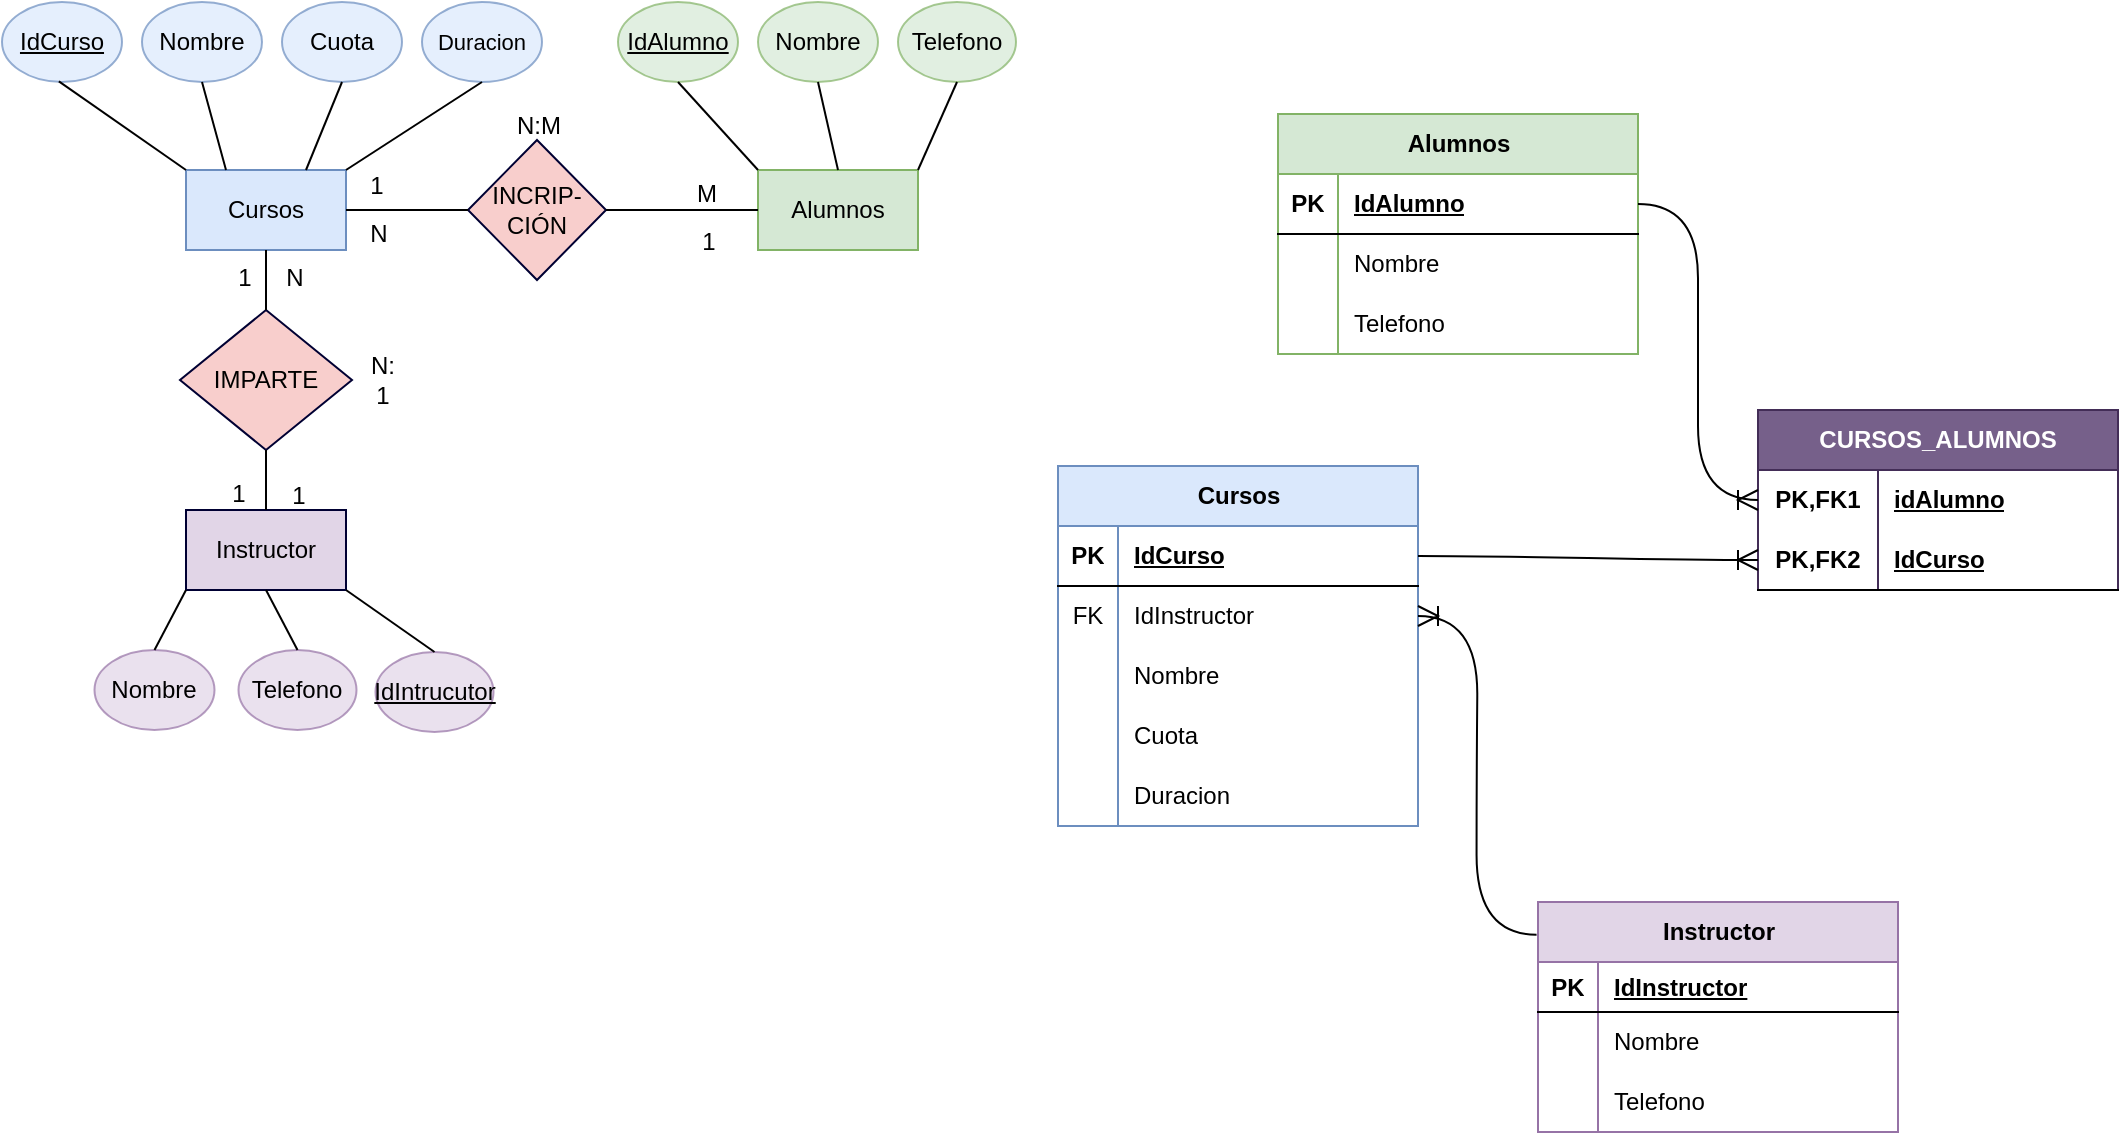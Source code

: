 <mxfile version="24.7.8">
  <diagram name="Página-1" id="Pz7LjajtWcB5uDyHiZPh">
    <mxGraphModel dx="1548" dy="707" grid="1" gridSize="10" guides="1" tooltips="1" connect="1" arrows="1" fold="1" page="1" pageScale="1" pageWidth="827" pageHeight="1169" math="0" shadow="0">
      <root>
        <mxCell id="0" />
        <mxCell id="1" parent="0" />
        <mxCell id="C_syPbEpF1C3oZteyf8w-23" value="&lt;font style=&quot;font-size: 11px;&quot;&gt;Duracion&lt;/font&gt;" style="ellipse;whiteSpace=wrap;html=1;fillColor=#dae8fc;strokeColor=#6c8ebf;fillStyle=auto;opacity=70;" parent="1" vertex="1">
          <mxGeometry x="452" y="220" width="60" height="40" as="geometry" />
        </mxCell>
        <mxCell id="C_syPbEpF1C3oZteyf8w-2" value="Cursos" style="rounded=0;whiteSpace=wrap;html=1;fillColor=#dae8fc;strokeColor=#6c8ebf;" parent="1" vertex="1">
          <mxGeometry x="334" y="304" width="80" height="40" as="geometry" />
        </mxCell>
        <mxCell id="C_syPbEpF1C3oZteyf8w-8" value="&lt;u&gt;IdCurso&lt;/u&gt;" style="ellipse;whiteSpace=wrap;html=1;fillColor=#dae8fc;strokeColor=#6c8ebf;fillStyle=auto;opacity=70;" parent="1" vertex="1">
          <mxGeometry x="242" y="220" width="60" height="40" as="geometry" />
        </mxCell>
        <mxCell id="C_syPbEpF1C3oZteyf8w-10" value="Nombre" style="ellipse;whiteSpace=wrap;html=1;fillColor=#dae8fc;strokeColor=#6c8ebf;fillStyle=auto;opacity=70;" parent="1" vertex="1">
          <mxGeometry x="312" y="220" width="60" height="40" as="geometry" />
        </mxCell>
        <mxCell id="C_syPbEpF1C3oZteyf8w-11" value="Cuota" style="ellipse;whiteSpace=wrap;html=1;fillColor=#dae8fc;strokeColor=#6c8ebf;fillStyle=auto;opacity=70;" parent="1" vertex="1">
          <mxGeometry x="382" y="220" width="60" height="40" as="geometry" />
        </mxCell>
        <mxCell id="C_syPbEpF1C3oZteyf8w-26" value="IMPARTE" style="rhombus;whiteSpace=wrap;html=1;fillColor=#f8cecc;strokeColor=#000033;" parent="1" vertex="1">
          <mxGeometry x="331" y="374" width="86" height="70" as="geometry" />
        </mxCell>
        <mxCell id="C_syPbEpF1C3oZteyf8w-27" value="Instructor" style="rounded=0;whiteSpace=wrap;html=1;fillColor=#e1d5e7;strokeColor=#000033;" parent="1" vertex="1">
          <mxGeometry x="334" y="474" width="80" height="40" as="geometry" />
        </mxCell>
        <mxCell id="C_syPbEpF1C3oZteyf8w-29" value="Nombre" style="ellipse;whiteSpace=wrap;html=1;fillColor=#e1d5e7;strokeColor=#9673a6;fillStyle=auto;opacity=70;" parent="1" vertex="1">
          <mxGeometry x="288.25" y="544" width="60" height="40" as="geometry" />
        </mxCell>
        <mxCell id="C_syPbEpF1C3oZteyf8w-30" value="Telefono" style="ellipse;whiteSpace=wrap;html=1;fillColor=#e1d5e7;strokeColor=#9673a6;fillStyle=auto;opacity=70;" parent="1" vertex="1">
          <mxGeometry x="360.25" y="544" width="59" height="40" as="geometry" />
        </mxCell>
        <mxCell id="C_syPbEpF1C3oZteyf8w-33" value="Alumnos" style="rounded=0;whiteSpace=wrap;html=1;fillColor=#d5e8d4;strokeColor=#82b366;" parent="1" vertex="1">
          <mxGeometry x="620" y="304" width="80" height="40" as="geometry" />
        </mxCell>
        <mxCell id="C_syPbEpF1C3oZteyf8w-34" value="Nombre" style="ellipse;whiteSpace=wrap;html=1;fillColor=#d5e8d4;strokeColor=#82b366;fillStyle=auto;opacity=70;" parent="1" vertex="1">
          <mxGeometry x="620" y="220" width="60" height="40" as="geometry" />
        </mxCell>
        <mxCell id="C_syPbEpF1C3oZteyf8w-35" value="Telefono" style="ellipse;whiteSpace=wrap;html=1;fillColor=#d5e8d4;strokeColor=#82b366;fillStyle=auto;opacity=70;" parent="1" vertex="1">
          <mxGeometry x="690" y="220" width="59" height="40" as="geometry" />
        </mxCell>
        <mxCell id="C_syPbEpF1C3oZteyf8w-36" value="INCRIP-&lt;div&gt;CIÓN&lt;/div&gt;" style="rhombus;whiteSpace=wrap;html=1;fillColor=#f8cecc;strokeColor=#000033;" parent="1" vertex="1">
          <mxGeometry x="475" y="289" width="69" height="70" as="geometry" />
        </mxCell>
        <mxCell id="C_syPbEpF1C3oZteyf8w-41" value="" style="endArrow=none;html=1;rounded=0;entryX=0;entryY=0.5;entryDx=0;entryDy=0;exitX=1;exitY=0.5;exitDx=0;exitDy=0;" parent="1" source="C_syPbEpF1C3oZteyf8w-2" target="C_syPbEpF1C3oZteyf8w-36" edge="1">
          <mxGeometry width="50" height="50" relative="1" as="geometry">
            <mxPoint x="420" y="324" as="sourcePoint" />
            <mxPoint x="490" y="404" as="targetPoint" />
          </mxGeometry>
        </mxCell>
        <mxCell id="C_syPbEpF1C3oZteyf8w-47" value="" style="endArrow=none;html=1;rounded=0;entryX=0.5;entryY=1;entryDx=0;entryDy=0;exitX=0.5;exitY=0;exitDx=0;exitDy=0;" parent="1" source="C_syPbEpF1C3oZteyf8w-26" target="C_syPbEpF1C3oZteyf8w-2" edge="1">
          <mxGeometry width="50" height="50" relative="1" as="geometry">
            <mxPoint x="440" y="404" as="sourcePoint" />
            <mxPoint x="490" y="354" as="targetPoint" />
          </mxGeometry>
        </mxCell>
        <mxCell id="C_syPbEpF1C3oZteyf8w-48" value="" style="endArrow=none;html=1;rounded=0;entryX=0.5;entryY=1;entryDx=0;entryDy=0;exitX=1;exitY=0;exitDx=0;exitDy=0;fontStyle=1;" parent="1" source="C_syPbEpF1C3oZteyf8w-2" target="C_syPbEpF1C3oZteyf8w-23" edge="1">
          <mxGeometry width="50" height="50" relative="1" as="geometry">
            <mxPoint x="370" y="344" as="sourcePoint" />
            <mxPoint x="420" y="294" as="targetPoint" />
          </mxGeometry>
        </mxCell>
        <mxCell id="C_syPbEpF1C3oZteyf8w-49" value="" style="endArrow=none;html=1;rounded=0;entryX=0.5;entryY=1;entryDx=0;entryDy=0;exitX=0.75;exitY=0;exitDx=0;exitDy=0;" parent="1" source="C_syPbEpF1C3oZteyf8w-2" target="C_syPbEpF1C3oZteyf8w-11" edge="1">
          <mxGeometry width="50" height="50" relative="1" as="geometry">
            <mxPoint x="381" y="316" as="sourcePoint" />
            <mxPoint x="492" y="270" as="targetPoint" />
          </mxGeometry>
        </mxCell>
        <mxCell id="C_syPbEpF1C3oZteyf8w-51" value="" style="endArrow=none;html=1;rounded=0;entryX=0.5;entryY=1;entryDx=0;entryDy=0;exitX=0.25;exitY=0;exitDx=0;exitDy=0;" parent="1" source="C_syPbEpF1C3oZteyf8w-2" target="C_syPbEpF1C3oZteyf8w-10" edge="1">
          <mxGeometry width="50" height="50" relative="1" as="geometry">
            <mxPoint x="384" y="314" as="sourcePoint" />
            <mxPoint x="422" y="270" as="targetPoint" />
          </mxGeometry>
        </mxCell>
        <mxCell id="C_syPbEpF1C3oZteyf8w-52" value="" style="endArrow=none;html=1;rounded=0;entryX=0.474;entryY=0.993;entryDx=0;entryDy=0;entryPerimeter=0;exitX=0;exitY=0;exitDx=0;exitDy=0;" parent="1" source="C_syPbEpF1C3oZteyf8w-2" target="C_syPbEpF1C3oZteyf8w-8" edge="1">
          <mxGeometry width="50" height="50" relative="1" as="geometry">
            <mxPoint x="340" y="300" as="sourcePoint" />
            <mxPoint x="352" y="270" as="targetPoint" />
          </mxGeometry>
        </mxCell>
        <mxCell id="C_syPbEpF1C3oZteyf8w-55" value="" style="endArrow=none;html=1;rounded=0;entryX=0.5;entryY=1;entryDx=0;entryDy=0;exitX=0.5;exitY=0;exitDx=0;exitDy=0;" parent="1" source="C_syPbEpF1C3oZteyf8w-27" target="C_syPbEpF1C3oZteyf8w-26" edge="1">
          <mxGeometry width="50" height="50" relative="1" as="geometry">
            <mxPoint x="400" y="484" as="sourcePoint" />
            <mxPoint x="450" y="434" as="targetPoint" />
          </mxGeometry>
        </mxCell>
        <mxCell id="C_syPbEpF1C3oZteyf8w-58" value="" style="endArrow=none;html=1;rounded=0;entryX=0;entryY=1;entryDx=0;entryDy=0;exitX=0.5;exitY=0;exitDx=0;exitDy=0;" parent="1" source="C_syPbEpF1C3oZteyf8w-29" target="C_syPbEpF1C3oZteyf8w-27" edge="1">
          <mxGeometry width="50" height="50" relative="1" as="geometry">
            <mxPoint x="313" y="551" as="sourcePoint" />
            <mxPoint x="384" y="524" as="targetPoint" />
          </mxGeometry>
        </mxCell>
        <mxCell id="C_syPbEpF1C3oZteyf8w-59" value="" style="endArrow=none;html=1;rounded=0;exitX=0.5;exitY=0;exitDx=0;exitDy=0;entryX=0.5;entryY=1;entryDx=0;entryDy=0;" parent="1" source="C_syPbEpF1C3oZteyf8w-30" edge="1" target="C_syPbEpF1C3oZteyf8w-27">
          <mxGeometry width="50" height="50" relative="1" as="geometry">
            <mxPoint x="383" y="551" as="sourcePoint" />
            <mxPoint x="380" y="520" as="targetPoint" />
          </mxGeometry>
        </mxCell>
        <mxCell id="C_syPbEpF1C3oZteyf8w-60" value="" style="endArrow=none;html=1;rounded=0;entryX=0;entryY=0.5;entryDx=0;entryDy=0;exitX=1;exitY=0.5;exitDx=0;exitDy=0;" parent="1" source="C_syPbEpF1C3oZteyf8w-36" target="C_syPbEpF1C3oZteyf8w-33" edge="1">
          <mxGeometry width="50" height="50" relative="1" as="geometry">
            <mxPoint x="550" y="326" as="sourcePoint" />
            <mxPoint x="530" y="274" as="targetPoint" />
          </mxGeometry>
        </mxCell>
        <mxCell id="C_syPbEpF1C3oZteyf8w-61" value="" style="endArrow=none;html=1;rounded=0;entryX=0.5;entryY=0;entryDx=0;entryDy=0;exitX=0.5;exitY=1;exitDx=0;exitDy=0;" parent="1" source="C_syPbEpF1C3oZteyf8w-34" target="C_syPbEpF1C3oZteyf8w-33" edge="1">
          <mxGeometry width="50" height="50" relative="1" as="geometry">
            <mxPoint x="560" y="336" as="sourcePoint" />
            <mxPoint x="620" y="336" as="targetPoint" />
          </mxGeometry>
        </mxCell>
        <mxCell id="C_syPbEpF1C3oZteyf8w-62" value="" style="endArrow=none;html=1;rounded=0;entryX=0.5;entryY=1;entryDx=0;entryDy=0;exitX=1;exitY=0;exitDx=0;exitDy=0;" parent="1" target="C_syPbEpF1C3oZteyf8w-35" edge="1" source="C_syPbEpF1C3oZteyf8w-33">
          <mxGeometry width="50" height="50" relative="1" as="geometry">
            <mxPoint x="690" y="300" as="sourcePoint" />
            <mxPoint x="630" y="346" as="targetPoint" />
          </mxGeometry>
        </mxCell>
        <mxCell id="C_syPbEpF1C3oZteyf8w-69" value="1" style="text;html=1;align=center;verticalAlign=middle;resizable=0;points=[];autosize=1;strokeColor=none;fillColor=none;" parent="1" vertex="1">
          <mxGeometry x="414" y="297" width="30" height="30" as="geometry" />
        </mxCell>
        <mxCell id="C_syPbEpF1C3oZteyf8w-70" value="N" style="text;html=1;align=center;verticalAlign=middle;resizable=0;points=[];autosize=1;strokeColor=none;fillColor=none;" parent="1" vertex="1">
          <mxGeometry x="415" y="321" width="30" height="30" as="geometry" />
        </mxCell>
        <mxCell id="C_syPbEpF1C3oZteyf8w-71" value="M" style="text;html=1;align=center;verticalAlign=middle;resizable=0;points=[];autosize=1;strokeColor=none;fillColor=none;" parent="1" vertex="1">
          <mxGeometry x="579" y="301" width="30" height="30" as="geometry" />
        </mxCell>
        <mxCell id="C_syPbEpF1C3oZteyf8w-72" value="1" style="text;html=1;align=center;verticalAlign=middle;resizable=0;points=[];autosize=1;strokeColor=none;fillColor=none;" parent="1" vertex="1">
          <mxGeometry x="580" y="325" width="30" height="30" as="geometry" />
        </mxCell>
        <mxCell id="C_syPbEpF1C3oZteyf8w-76" value="N:M" style="text;html=1;align=center;verticalAlign=middle;resizable=0;points=[];autosize=1;strokeColor=none;fillColor=none;" parent="1" vertex="1">
          <mxGeometry x="484.5" y="267" width="50" height="30" as="geometry" />
        </mxCell>
        <mxCell id="C_syPbEpF1C3oZteyf8w-77" value="N" style="text;html=1;align=center;verticalAlign=middle;resizable=0;points=[];autosize=1;strokeColor=none;fillColor=none;" parent="1" vertex="1">
          <mxGeometry x="373" y="343" width="30" height="30" as="geometry" />
        </mxCell>
        <mxCell id="C_syPbEpF1C3oZteyf8w-79" value="1" style="text;html=1;align=center;verticalAlign=middle;resizable=0;points=[];autosize=1;strokeColor=none;fillColor=none;" parent="1" vertex="1">
          <mxGeometry x="348" y="343" width="30" height="30" as="geometry" />
        </mxCell>
        <mxCell id="C_syPbEpF1C3oZteyf8w-80" value="1" style="text;html=1;align=center;verticalAlign=middle;resizable=0;points=[];autosize=1;strokeColor=none;fillColor=none;" parent="1" vertex="1">
          <mxGeometry x="375" y="452" width="30" height="30" as="geometry" />
        </mxCell>
        <mxCell id="C_syPbEpF1C3oZteyf8w-81" value="1" style="text;html=1;align=center;verticalAlign=middle;resizable=0;points=[];autosize=1;strokeColor=none;fillColor=none;" parent="1" vertex="1">
          <mxGeometry x="345" y="451" width="30" height="30" as="geometry" />
        </mxCell>
        <mxCell id="C_syPbEpF1C3oZteyf8w-82" value="N:&lt;div&gt;1&lt;/div&gt;" style="text;html=1;align=center;verticalAlign=middle;resizable=0;points=[];autosize=1;strokeColor=none;fillColor=none;" parent="1" vertex="1">
          <mxGeometry x="412" y="389" width="40" height="40" as="geometry" />
        </mxCell>
        <mxCell id="1zRwrYpFxYvpwaSCA1qy-1" value="&lt;u&gt;IdIntrucutor&lt;/u&gt;" style="ellipse;whiteSpace=wrap;html=1;fillColor=#e1d5e7;strokeColor=#9673a6;fillStyle=auto;opacity=70;" parent="1" vertex="1">
          <mxGeometry x="428.75" y="545" width="59" height="40" as="geometry" />
        </mxCell>
        <mxCell id="1zRwrYpFxYvpwaSCA1qy-2" value="" style="endArrow=none;html=1;rounded=0;entryX=1;entryY=1;entryDx=0;entryDy=0;exitX=0.5;exitY=0;exitDx=0;exitDy=0;" parent="1" source="1zRwrYpFxYvpwaSCA1qy-1" target="C_syPbEpF1C3oZteyf8w-27" edge="1">
          <mxGeometry width="50" height="50" relative="1" as="geometry">
            <mxPoint x="451.5" y="552" as="sourcePoint" />
            <mxPoint x="466.5" y="514" as="targetPoint" />
          </mxGeometry>
        </mxCell>
        <mxCell id="1zRwrYpFxYvpwaSCA1qy-4" value="&lt;u&gt;IdAlumno&lt;/u&gt;" style="ellipse;whiteSpace=wrap;html=1;fillColor=#d5e8d4;strokeColor=#82b366;fillStyle=auto;opacity=70;" parent="1" vertex="1">
          <mxGeometry x="550" y="220" width="60" height="40" as="geometry" />
        </mxCell>
        <mxCell id="1zRwrYpFxYvpwaSCA1qy-5" value="" style="endArrow=none;html=1;rounded=0;entryX=0;entryY=0;entryDx=0;entryDy=0;exitX=0.5;exitY=1;exitDx=0;exitDy=0;" parent="1" source="1zRwrYpFxYvpwaSCA1qy-4" edge="1" target="C_syPbEpF1C3oZteyf8w-33">
          <mxGeometry width="50" height="50" relative="1" as="geometry">
            <mxPoint x="540" y="336" as="sourcePoint" />
            <mxPoint x="610" y="306" as="targetPoint" />
          </mxGeometry>
        </mxCell>
        <mxCell id="s9vefQxfr-KMUr7xu0PP-1" value="Cursos" style="shape=table;startSize=30;container=1;collapsible=1;childLayout=tableLayout;fixedRows=1;rowLines=0;fontStyle=1;align=center;resizeLast=1;html=1;fillColor=#dae8fc;strokeColor=#6c8ebf;" vertex="1" parent="1">
          <mxGeometry x="770" y="452" width="180" height="180" as="geometry" />
        </mxCell>
        <mxCell id="s9vefQxfr-KMUr7xu0PP-2" value="" style="shape=tableRow;horizontal=0;startSize=0;swimlaneHead=0;swimlaneBody=0;fillColor=none;collapsible=0;dropTarget=0;points=[[0,0.5],[1,0.5]];portConstraint=eastwest;top=0;left=0;right=0;bottom=1;" vertex="1" parent="s9vefQxfr-KMUr7xu0PP-1">
          <mxGeometry y="30" width="180" height="30" as="geometry" />
        </mxCell>
        <mxCell id="s9vefQxfr-KMUr7xu0PP-3" value="PK" style="shape=partialRectangle;connectable=0;fillColor=none;top=0;left=0;bottom=0;right=0;fontStyle=1;overflow=hidden;whiteSpace=wrap;html=1;" vertex="1" parent="s9vefQxfr-KMUr7xu0PP-2">
          <mxGeometry width="30" height="30" as="geometry">
            <mxRectangle width="30" height="30" as="alternateBounds" />
          </mxGeometry>
        </mxCell>
        <mxCell id="s9vefQxfr-KMUr7xu0PP-4" value="IdCurso" style="shape=partialRectangle;connectable=0;fillColor=none;top=0;left=0;bottom=0;right=0;align=left;spacingLeft=6;fontStyle=5;overflow=hidden;whiteSpace=wrap;html=1;" vertex="1" parent="s9vefQxfr-KMUr7xu0PP-2">
          <mxGeometry x="30" width="150" height="30" as="geometry">
            <mxRectangle width="150" height="30" as="alternateBounds" />
          </mxGeometry>
        </mxCell>
        <mxCell id="s9vefQxfr-KMUr7xu0PP-44" value="" style="shape=tableRow;horizontal=0;startSize=0;swimlaneHead=0;swimlaneBody=0;fillColor=none;collapsible=0;dropTarget=0;points=[[0,0.5],[1,0.5]];portConstraint=eastwest;top=0;left=0;right=0;bottom=0;" vertex="1" parent="s9vefQxfr-KMUr7xu0PP-1">
          <mxGeometry y="60" width="180" height="30" as="geometry" />
        </mxCell>
        <mxCell id="s9vefQxfr-KMUr7xu0PP-45" value="FK" style="shape=partialRectangle;connectable=0;fillColor=none;top=0;left=0;bottom=0;right=0;fontStyle=0;overflow=hidden;whiteSpace=wrap;html=1;" vertex="1" parent="s9vefQxfr-KMUr7xu0PP-44">
          <mxGeometry width="30" height="30" as="geometry">
            <mxRectangle width="30" height="30" as="alternateBounds" />
          </mxGeometry>
        </mxCell>
        <mxCell id="s9vefQxfr-KMUr7xu0PP-46" value="IdInstructor" style="shape=partialRectangle;connectable=0;fillColor=none;top=0;left=0;bottom=0;right=0;align=left;spacingLeft=6;fontStyle=0;overflow=hidden;whiteSpace=wrap;html=1;" vertex="1" parent="s9vefQxfr-KMUr7xu0PP-44">
          <mxGeometry x="30" width="150" height="30" as="geometry">
            <mxRectangle width="150" height="30" as="alternateBounds" />
          </mxGeometry>
        </mxCell>
        <mxCell id="s9vefQxfr-KMUr7xu0PP-5" value="" style="shape=tableRow;horizontal=0;startSize=0;swimlaneHead=0;swimlaneBody=0;fillColor=none;collapsible=0;dropTarget=0;points=[[0,0.5],[1,0.5]];portConstraint=eastwest;top=0;left=0;right=0;bottom=0;" vertex="1" parent="s9vefQxfr-KMUr7xu0PP-1">
          <mxGeometry y="90" width="180" height="30" as="geometry" />
        </mxCell>
        <mxCell id="s9vefQxfr-KMUr7xu0PP-6" value="" style="shape=partialRectangle;connectable=0;fillColor=none;top=0;left=0;bottom=0;right=0;editable=1;overflow=hidden;whiteSpace=wrap;html=1;" vertex="1" parent="s9vefQxfr-KMUr7xu0PP-5">
          <mxGeometry width="30" height="30" as="geometry">
            <mxRectangle width="30" height="30" as="alternateBounds" />
          </mxGeometry>
        </mxCell>
        <mxCell id="s9vefQxfr-KMUr7xu0PP-7" value="Nombre" style="shape=partialRectangle;connectable=0;fillColor=none;top=0;left=0;bottom=0;right=0;align=left;spacingLeft=6;overflow=hidden;whiteSpace=wrap;html=1;" vertex="1" parent="s9vefQxfr-KMUr7xu0PP-5">
          <mxGeometry x="30" width="150" height="30" as="geometry">
            <mxRectangle width="150" height="30" as="alternateBounds" />
          </mxGeometry>
        </mxCell>
        <mxCell id="s9vefQxfr-KMUr7xu0PP-8" value="" style="shape=tableRow;horizontal=0;startSize=0;swimlaneHead=0;swimlaneBody=0;fillColor=none;collapsible=0;dropTarget=0;points=[[0,0.5],[1,0.5]];portConstraint=eastwest;top=0;left=0;right=0;bottom=0;" vertex="1" parent="s9vefQxfr-KMUr7xu0PP-1">
          <mxGeometry y="120" width="180" height="30" as="geometry" />
        </mxCell>
        <mxCell id="s9vefQxfr-KMUr7xu0PP-9" value="" style="shape=partialRectangle;connectable=0;fillColor=none;top=0;left=0;bottom=0;right=0;editable=1;overflow=hidden;whiteSpace=wrap;html=1;" vertex="1" parent="s9vefQxfr-KMUr7xu0PP-8">
          <mxGeometry width="30" height="30" as="geometry">
            <mxRectangle width="30" height="30" as="alternateBounds" />
          </mxGeometry>
        </mxCell>
        <mxCell id="s9vefQxfr-KMUr7xu0PP-10" value="Cuota" style="shape=partialRectangle;connectable=0;fillColor=none;top=0;left=0;bottom=0;right=0;align=left;spacingLeft=6;overflow=hidden;whiteSpace=wrap;html=1;" vertex="1" parent="s9vefQxfr-KMUr7xu0PP-8">
          <mxGeometry x="30" width="150" height="30" as="geometry">
            <mxRectangle width="150" height="30" as="alternateBounds" />
          </mxGeometry>
        </mxCell>
        <mxCell id="s9vefQxfr-KMUr7xu0PP-11" value="" style="shape=tableRow;horizontal=0;startSize=0;swimlaneHead=0;swimlaneBody=0;fillColor=none;collapsible=0;dropTarget=0;points=[[0,0.5],[1,0.5]];portConstraint=eastwest;top=0;left=0;right=0;bottom=0;" vertex="1" parent="s9vefQxfr-KMUr7xu0PP-1">
          <mxGeometry y="150" width="180" height="30" as="geometry" />
        </mxCell>
        <mxCell id="s9vefQxfr-KMUr7xu0PP-12" value="" style="shape=partialRectangle;connectable=0;fillColor=none;top=0;left=0;bottom=0;right=0;editable=1;overflow=hidden;whiteSpace=wrap;html=1;" vertex="1" parent="s9vefQxfr-KMUr7xu0PP-11">
          <mxGeometry width="30" height="30" as="geometry">
            <mxRectangle width="30" height="30" as="alternateBounds" />
          </mxGeometry>
        </mxCell>
        <mxCell id="s9vefQxfr-KMUr7xu0PP-13" value="Duracion" style="shape=partialRectangle;connectable=0;fillColor=none;top=0;left=0;bottom=0;right=0;align=left;spacingLeft=6;overflow=hidden;whiteSpace=wrap;html=1;" vertex="1" parent="s9vefQxfr-KMUr7xu0PP-11">
          <mxGeometry x="30" width="150" height="30" as="geometry">
            <mxRectangle width="150" height="30" as="alternateBounds" />
          </mxGeometry>
        </mxCell>
        <mxCell id="s9vefQxfr-KMUr7xu0PP-14" value="Instructor" style="shape=table;startSize=30;container=1;collapsible=1;childLayout=tableLayout;fixedRows=1;rowLines=0;fontStyle=1;align=center;resizeLast=1;html=1;fillColor=#e1d5e7;strokeColor=#9673a6;" vertex="1" parent="1">
          <mxGeometry x="1010" y="670" width="180" height="115" as="geometry" />
        </mxCell>
        <mxCell id="s9vefQxfr-KMUr7xu0PP-15" value="" style="shape=tableRow;horizontal=0;startSize=0;swimlaneHead=0;swimlaneBody=0;fillColor=none;collapsible=0;dropTarget=0;points=[[0,0.5],[1,0.5]];portConstraint=eastwest;top=0;left=0;right=0;bottom=1;" vertex="1" parent="s9vefQxfr-KMUr7xu0PP-14">
          <mxGeometry y="30" width="180" height="25" as="geometry" />
        </mxCell>
        <mxCell id="s9vefQxfr-KMUr7xu0PP-16" value="PK" style="shape=partialRectangle;connectable=0;fillColor=none;top=0;left=0;bottom=0;right=0;fontStyle=1;overflow=hidden;whiteSpace=wrap;html=1;" vertex="1" parent="s9vefQxfr-KMUr7xu0PP-15">
          <mxGeometry width="30" height="25" as="geometry">
            <mxRectangle width="30" height="25" as="alternateBounds" />
          </mxGeometry>
        </mxCell>
        <mxCell id="s9vefQxfr-KMUr7xu0PP-17" value="IdInstructor" style="shape=partialRectangle;connectable=0;fillColor=none;top=0;left=0;bottom=0;right=0;align=left;spacingLeft=6;fontStyle=5;overflow=hidden;whiteSpace=wrap;html=1;" vertex="1" parent="s9vefQxfr-KMUr7xu0PP-15">
          <mxGeometry x="30" width="150" height="25" as="geometry">
            <mxRectangle width="150" height="25" as="alternateBounds" />
          </mxGeometry>
        </mxCell>
        <mxCell id="s9vefQxfr-KMUr7xu0PP-18" value="" style="shape=tableRow;horizontal=0;startSize=0;swimlaneHead=0;swimlaneBody=0;fillColor=none;collapsible=0;dropTarget=0;points=[[0,0.5],[1,0.5]];portConstraint=eastwest;top=0;left=0;right=0;bottom=0;" vertex="1" parent="s9vefQxfr-KMUr7xu0PP-14">
          <mxGeometry y="55" width="180" height="30" as="geometry" />
        </mxCell>
        <mxCell id="s9vefQxfr-KMUr7xu0PP-19" value="" style="shape=partialRectangle;connectable=0;fillColor=none;top=0;left=0;bottom=0;right=0;editable=1;overflow=hidden;whiteSpace=wrap;html=1;" vertex="1" parent="s9vefQxfr-KMUr7xu0PP-18">
          <mxGeometry width="30" height="30" as="geometry">
            <mxRectangle width="30" height="30" as="alternateBounds" />
          </mxGeometry>
        </mxCell>
        <mxCell id="s9vefQxfr-KMUr7xu0PP-20" value="Nombre" style="shape=partialRectangle;connectable=0;fillColor=none;top=0;left=0;bottom=0;right=0;align=left;spacingLeft=6;overflow=hidden;whiteSpace=wrap;html=1;" vertex="1" parent="s9vefQxfr-KMUr7xu0PP-18">
          <mxGeometry x="30" width="150" height="30" as="geometry">
            <mxRectangle width="150" height="30" as="alternateBounds" />
          </mxGeometry>
        </mxCell>
        <mxCell id="s9vefQxfr-KMUr7xu0PP-21" value="" style="shape=tableRow;horizontal=0;startSize=0;swimlaneHead=0;swimlaneBody=0;fillColor=none;collapsible=0;dropTarget=0;points=[[0,0.5],[1,0.5]];portConstraint=eastwest;top=0;left=0;right=0;bottom=0;" vertex="1" parent="s9vefQxfr-KMUr7xu0PP-14">
          <mxGeometry y="85" width="180" height="30" as="geometry" />
        </mxCell>
        <mxCell id="s9vefQxfr-KMUr7xu0PP-22" value="" style="shape=partialRectangle;connectable=0;fillColor=none;top=0;left=0;bottom=0;right=0;editable=1;overflow=hidden;whiteSpace=wrap;html=1;" vertex="1" parent="s9vefQxfr-KMUr7xu0PP-21">
          <mxGeometry width="30" height="30" as="geometry">
            <mxRectangle width="30" height="30" as="alternateBounds" />
          </mxGeometry>
        </mxCell>
        <mxCell id="s9vefQxfr-KMUr7xu0PP-23" value="Telefono" style="shape=partialRectangle;connectable=0;fillColor=none;top=0;left=0;bottom=0;right=0;align=left;spacingLeft=6;overflow=hidden;whiteSpace=wrap;html=1;" vertex="1" parent="s9vefQxfr-KMUr7xu0PP-21">
          <mxGeometry x="30" width="150" height="30" as="geometry">
            <mxRectangle width="150" height="30" as="alternateBounds" />
          </mxGeometry>
        </mxCell>
        <mxCell id="s9vefQxfr-KMUr7xu0PP-27" value="Alumnos" style="shape=table;startSize=30;container=1;collapsible=1;childLayout=tableLayout;fixedRows=1;rowLines=0;fontStyle=1;align=center;resizeLast=1;html=1;fillColor=#d5e8d4;strokeColor=#82b366;" vertex="1" parent="1">
          <mxGeometry x="880" y="276" width="180" height="120" as="geometry" />
        </mxCell>
        <mxCell id="s9vefQxfr-KMUr7xu0PP-28" value="" style="shape=tableRow;horizontal=0;startSize=0;swimlaneHead=0;swimlaneBody=0;fillColor=none;collapsible=0;dropTarget=0;points=[[0,0.5],[1,0.5]];portConstraint=eastwest;top=0;left=0;right=0;bottom=1;" vertex="1" parent="s9vefQxfr-KMUr7xu0PP-27">
          <mxGeometry y="30" width="180" height="30" as="geometry" />
        </mxCell>
        <mxCell id="s9vefQxfr-KMUr7xu0PP-29" value="PK" style="shape=partialRectangle;connectable=0;fillColor=none;top=0;left=0;bottom=0;right=0;fontStyle=1;overflow=hidden;whiteSpace=wrap;html=1;" vertex="1" parent="s9vefQxfr-KMUr7xu0PP-28">
          <mxGeometry width="30" height="30" as="geometry">
            <mxRectangle width="30" height="30" as="alternateBounds" />
          </mxGeometry>
        </mxCell>
        <mxCell id="s9vefQxfr-KMUr7xu0PP-30" value="IdAlumno" style="shape=partialRectangle;connectable=0;fillColor=none;top=0;left=0;bottom=0;right=0;align=left;spacingLeft=6;fontStyle=5;overflow=hidden;whiteSpace=wrap;html=1;" vertex="1" parent="s9vefQxfr-KMUr7xu0PP-28">
          <mxGeometry x="30" width="150" height="30" as="geometry">
            <mxRectangle width="150" height="30" as="alternateBounds" />
          </mxGeometry>
        </mxCell>
        <mxCell id="s9vefQxfr-KMUr7xu0PP-31" value="" style="shape=tableRow;horizontal=0;startSize=0;swimlaneHead=0;swimlaneBody=0;fillColor=none;collapsible=0;dropTarget=0;points=[[0,0.5],[1,0.5]];portConstraint=eastwest;top=0;left=0;right=0;bottom=0;" vertex="1" parent="s9vefQxfr-KMUr7xu0PP-27">
          <mxGeometry y="60" width="180" height="30" as="geometry" />
        </mxCell>
        <mxCell id="s9vefQxfr-KMUr7xu0PP-32" value="" style="shape=partialRectangle;connectable=0;fillColor=none;top=0;left=0;bottom=0;right=0;editable=1;overflow=hidden;whiteSpace=wrap;html=1;" vertex="1" parent="s9vefQxfr-KMUr7xu0PP-31">
          <mxGeometry width="30" height="30" as="geometry">
            <mxRectangle width="30" height="30" as="alternateBounds" />
          </mxGeometry>
        </mxCell>
        <mxCell id="s9vefQxfr-KMUr7xu0PP-33" value="Nombre" style="shape=partialRectangle;connectable=0;fillColor=none;top=0;left=0;bottom=0;right=0;align=left;spacingLeft=6;overflow=hidden;whiteSpace=wrap;html=1;" vertex="1" parent="s9vefQxfr-KMUr7xu0PP-31">
          <mxGeometry x="30" width="150" height="30" as="geometry">
            <mxRectangle width="150" height="30" as="alternateBounds" />
          </mxGeometry>
        </mxCell>
        <mxCell id="s9vefQxfr-KMUr7xu0PP-34" value="" style="shape=tableRow;horizontal=0;startSize=0;swimlaneHead=0;swimlaneBody=0;fillColor=none;collapsible=0;dropTarget=0;points=[[0,0.5],[1,0.5]];portConstraint=eastwest;top=0;left=0;right=0;bottom=0;" vertex="1" parent="s9vefQxfr-KMUr7xu0PP-27">
          <mxGeometry y="90" width="180" height="30" as="geometry" />
        </mxCell>
        <mxCell id="s9vefQxfr-KMUr7xu0PP-35" value="" style="shape=partialRectangle;connectable=0;fillColor=none;top=0;left=0;bottom=0;right=0;editable=1;overflow=hidden;whiteSpace=wrap;html=1;" vertex="1" parent="s9vefQxfr-KMUr7xu0PP-34">
          <mxGeometry width="30" height="30" as="geometry">
            <mxRectangle width="30" height="30" as="alternateBounds" />
          </mxGeometry>
        </mxCell>
        <mxCell id="s9vefQxfr-KMUr7xu0PP-36" value="Telefono" style="shape=partialRectangle;connectable=0;fillColor=none;top=0;left=0;bottom=0;right=0;align=left;spacingLeft=6;overflow=hidden;whiteSpace=wrap;html=1;" vertex="1" parent="s9vefQxfr-KMUr7xu0PP-34">
          <mxGeometry x="30" width="150" height="30" as="geometry">
            <mxRectangle width="150" height="30" as="alternateBounds" />
          </mxGeometry>
        </mxCell>
        <mxCell id="s9vefQxfr-KMUr7xu0PP-47" value="" style="edgeStyle=entityRelationEdgeStyle;fontSize=12;html=1;endArrow=ERoneToMany;rounded=0;startSize=8;endSize=8;curved=1;entryX=1;entryY=0.5;entryDx=0;entryDy=0;exitX=-0.004;exitY=0.142;exitDx=0;exitDy=0;exitPerimeter=0;" edge="1" parent="1" source="s9vefQxfr-KMUr7xu0PP-14" target="s9vefQxfr-KMUr7xu0PP-44">
          <mxGeometry width="100" height="100" relative="1" as="geometry">
            <mxPoint x="690" y="450" as="sourcePoint" />
            <mxPoint x="790" y="350" as="targetPoint" />
          </mxGeometry>
        </mxCell>
        <mxCell id="s9vefQxfr-KMUr7xu0PP-74" value="CURSOS_ALUMNOS" style="shape=table;startSize=30;container=1;collapsible=1;childLayout=tableLayout;fixedRows=1;rowLines=0;fontStyle=1;align=center;resizeLast=1;html=1;whiteSpace=wrap;fillColor=#76608a;strokeColor=#432D57;fontColor=#ffffff;" vertex="1" parent="1">
          <mxGeometry x="1120" y="424" width="180" height="90" as="geometry" />
        </mxCell>
        <mxCell id="s9vefQxfr-KMUr7xu0PP-75" value="" style="shape=tableRow;horizontal=0;startSize=0;swimlaneHead=0;swimlaneBody=0;fillColor=none;collapsible=0;dropTarget=0;points=[[0,0.5],[1,0.5]];portConstraint=eastwest;top=0;left=0;right=0;bottom=0;html=1;" vertex="1" parent="s9vefQxfr-KMUr7xu0PP-74">
          <mxGeometry y="30" width="180" height="30" as="geometry" />
        </mxCell>
        <mxCell id="s9vefQxfr-KMUr7xu0PP-76" value="PK,FK1" style="shape=partialRectangle;connectable=0;fillColor=none;top=0;left=0;bottom=0;right=0;fontStyle=1;overflow=hidden;html=1;whiteSpace=wrap;" vertex="1" parent="s9vefQxfr-KMUr7xu0PP-75">
          <mxGeometry width="60" height="30" as="geometry">
            <mxRectangle width="60" height="30" as="alternateBounds" />
          </mxGeometry>
        </mxCell>
        <mxCell id="s9vefQxfr-KMUr7xu0PP-77" value="idAlumno" style="shape=partialRectangle;connectable=0;fillColor=none;top=0;left=0;bottom=0;right=0;align=left;spacingLeft=6;fontStyle=5;overflow=hidden;html=1;whiteSpace=wrap;" vertex="1" parent="s9vefQxfr-KMUr7xu0PP-75">
          <mxGeometry x="60" width="120" height="30" as="geometry">
            <mxRectangle width="120" height="30" as="alternateBounds" />
          </mxGeometry>
        </mxCell>
        <mxCell id="s9vefQxfr-KMUr7xu0PP-78" value="" style="shape=tableRow;horizontal=0;startSize=0;swimlaneHead=0;swimlaneBody=0;fillColor=none;collapsible=0;dropTarget=0;points=[[0,0.5],[1,0.5]];portConstraint=eastwest;top=0;left=0;right=0;bottom=1;html=1;" vertex="1" parent="s9vefQxfr-KMUr7xu0PP-74">
          <mxGeometry y="60" width="180" height="30" as="geometry" />
        </mxCell>
        <mxCell id="s9vefQxfr-KMUr7xu0PP-79" value="PK,FK2" style="shape=partialRectangle;connectable=0;fillColor=none;top=0;left=0;bottom=0;right=0;fontStyle=1;overflow=hidden;html=1;whiteSpace=wrap;" vertex="1" parent="s9vefQxfr-KMUr7xu0PP-78">
          <mxGeometry width="60" height="30" as="geometry">
            <mxRectangle width="60" height="30" as="alternateBounds" />
          </mxGeometry>
        </mxCell>
        <mxCell id="s9vefQxfr-KMUr7xu0PP-80" value="IdCurso" style="shape=partialRectangle;connectable=0;fillColor=none;top=0;left=0;bottom=0;right=0;align=left;spacingLeft=6;fontStyle=5;overflow=hidden;html=1;whiteSpace=wrap;" vertex="1" parent="s9vefQxfr-KMUr7xu0PP-78">
          <mxGeometry x="60" width="120" height="30" as="geometry">
            <mxRectangle width="120" height="30" as="alternateBounds" />
          </mxGeometry>
        </mxCell>
        <mxCell id="s9vefQxfr-KMUr7xu0PP-87" value="" style="edgeStyle=entityRelationEdgeStyle;fontSize=12;html=1;endArrow=ERoneToMany;rounded=0;startSize=8;endSize=8;curved=1;entryX=0;entryY=0.5;entryDx=0;entryDy=0;exitX=1;exitY=0.5;exitDx=0;exitDy=0;" edge="1" parent="1" source="s9vefQxfr-KMUr7xu0PP-28" target="s9vefQxfr-KMUr7xu0PP-75">
          <mxGeometry width="100" height="100" relative="1" as="geometry">
            <mxPoint x="850" y="430" as="sourcePoint" />
            <mxPoint x="950" y="330" as="targetPoint" />
          </mxGeometry>
        </mxCell>
        <mxCell id="s9vefQxfr-KMUr7xu0PP-88" value="" style="edgeStyle=entityRelationEdgeStyle;fontSize=12;html=1;endArrow=ERoneToMany;rounded=0;startSize=8;endSize=8;curved=1;entryX=0;entryY=0.5;entryDx=0;entryDy=0;exitX=1;exitY=0.5;exitDx=0;exitDy=0;" edge="1" parent="1" source="s9vefQxfr-KMUr7xu0PP-2" target="s9vefQxfr-KMUr7xu0PP-78">
          <mxGeometry width="100" height="100" relative="1" as="geometry">
            <mxPoint x="1030" y="239" as="sourcePoint" />
            <mxPoint x="1161" y="379" as="targetPoint" />
          </mxGeometry>
        </mxCell>
      </root>
    </mxGraphModel>
  </diagram>
</mxfile>
